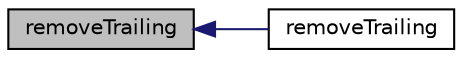 digraph "removeTrailing"
{
  bgcolor="transparent";
  edge [fontname="Helvetica",fontsize="10",labelfontname="Helvetica",labelfontsize="10"];
  node [fontname="Helvetica",fontsize="10",shape=record];
  rankdir="LR";
  Node1 [label="removeTrailing",height=0.2,width=0.4,color="black", fillcolor="grey75", style="filled", fontcolor="black"];
  Node1 -> Node2 [dir="back",color="midnightblue",fontsize="10",style="solid",fontname="Helvetica"];
  Node2 [label="removeTrailing",height=0.2,width=0.4,color="black",URL="$a02445.html#a0fde61f0174a7c0b949edaad12ee1385",tooltip="Return string with trailing character removed. "];
}

